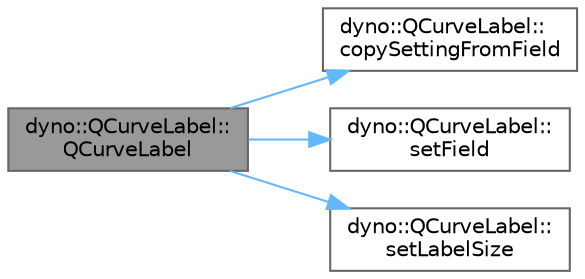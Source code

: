 digraph "dyno::QCurveLabel::QCurveLabel"
{
 // LATEX_PDF_SIZE
  bgcolor="transparent";
  edge [fontname=Helvetica,fontsize=10,labelfontname=Helvetica,labelfontsize=10];
  node [fontname=Helvetica,fontsize=10,shape=box,height=0.2,width=0.4];
  rankdir="LR";
  Node1 [id="Node000001",label="dyno::QCurveLabel::\lQCurveLabel",height=0.2,width=0.4,color="gray40", fillcolor="grey60", style="filled", fontcolor="black",tooltip=" "];
  Node1 -> Node2 [id="edge1_Node000001_Node000002",color="steelblue1",style="solid",tooltip=" "];
  Node2 [id="Node000002",label="dyno::QCurveLabel::\lcopySettingFromField",height=0.2,width=0.4,color="grey40", fillcolor="white", style="filled",URL="$classdyno_1_1_q_curve_label.html#a32e0722013377c9f4baecf0eef3dd8f6",tooltip=" "];
  Node1 -> Node3 [id="edge2_Node000001_Node000003",color="steelblue1",style="solid",tooltip=" "];
  Node3 [id="Node000003",label="dyno::QCurveLabel::\lsetField",height=0.2,width=0.4,color="grey40", fillcolor="white", style="filled",URL="$classdyno_1_1_q_curve_label.html#aa62c872053227b1375004d14e850a8ad",tooltip=" "];
  Node1 -> Node4 [id="edge3_Node000001_Node000004",color="steelblue1",style="solid",tooltip=" "];
  Node4 [id="Node000004",label="dyno::QCurveLabel::\lsetLabelSize",height=0.2,width=0.4,color="grey40", fillcolor="white", style="filled",URL="$classdyno_1_1_q_curve_label.html#aa1ae3e5a6d934fc9b3af1f56155d1c7d",tooltip=" "];
}
